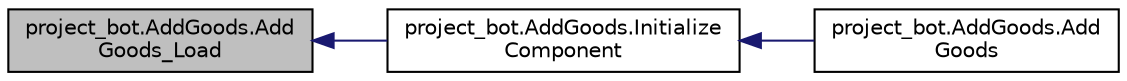 digraph "project_bot.AddGoods.AddGoods_Load"
{
  edge [fontname="Helvetica",fontsize="10",labelfontname="Helvetica",labelfontsize="10"];
  node [fontname="Helvetica",fontsize="10",shape=record];
  rankdir="LR";
  Node23 [label="project_bot.AddGoods.Add\lGoods_Load",height=0.2,width=0.4,color="black", fillcolor="grey75", style="filled", fontcolor="black"];
  Node23 -> Node24 [dir="back",color="midnightblue",fontsize="10",style="solid",fontname="Helvetica"];
  Node24 [label="project_bot.AddGoods.Initialize\lComponent",height=0.2,width=0.4,color="black", fillcolor="white", style="filled",URL="$classproject__bot_1_1_add_goods.html#a3b9c4da6e418aa004cfe639221bfb99e",tooltip="Required method for Designer support - do not modify the contents of this method with the code editor..."];
  Node24 -> Node25 [dir="back",color="midnightblue",fontsize="10",style="solid",fontname="Helvetica"];
  Node25 [label="project_bot.AddGoods.Add\lGoods",height=0.2,width=0.4,color="black", fillcolor="white", style="filled",URL="$classproject__bot_1_1_add_goods.html#a3b3cc8b3f93a9fec4f422e7ab30c0dc7"];
}
